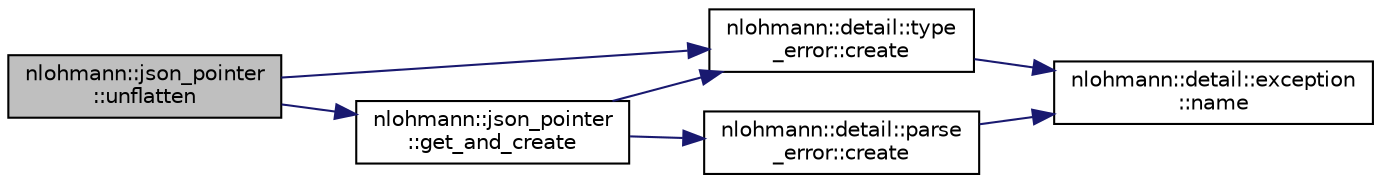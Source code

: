 digraph "nlohmann::json_pointer::unflatten"
{
 // INTERACTIVE_SVG=YES
  edge [fontname="Helvetica",fontsize="10",labelfontname="Helvetica",labelfontsize="10"];
  node [fontname="Helvetica",fontsize="10",shape=record];
  rankdir="LR";
  Node68 [label="nlohmann::json_pointer\l::unflatten",height=0.2,width=0.4,color="black", fillcolor="grey75", style="filled", fontcolor="black"];
  Node68 -> Node69 [color="midnightblue",fontsize="10",style="solid",fontname="Helvetica"];
  Node69 [label="nlohmann::detail::type\l_error::create",height=0.2,width=0.4,color="black", fillcolor="white", style="filled",URL="$classnlohmann_1_1detail_1_1type__error.html#aecc083aea4b698c33d042670ba50c10f"];
  Node69 -> Node70 [color="midnightblue",fontsize="10",style="solid",fontname="Helvetica"];
  Node70 [label="nlohmann::detail::exception\l::name",height=0.2,width=0.4,color="black", fillcolor="white", style="filled",URL="$classnlohmann_1_1detail_1_1exception.html#abf41a7e9178356314082284e6cfea278"];
  Node68 -> Node71 [color="midnightblue",fontsize="10",style="solid",fontname="Helvetica"];
  Node71 [label="nlohmann::json_pointer\l::get_and_create",height=0.2,width=0.4,color="black", fillcolor="white", style="filled",URL="$classnlohmann_1_1json__pointer.html#a583c726016f440ffe65553935c101ff5",tooltip="create and return a reference to the pointed to value "];
  Node71 -> Node72 [color="midnightblue",fontsize="10",style="solid",fontname="Helvetica"];
  Node72 [label="nlohmann::detail::parse\l_error::create",height=0.2,width=0.4,color="black", fillcolor="white", style="filled",URL="$classnlohmann_1_1detail_1_1parse__error.html#a9fd60ad6bce80fd99686ad332faefd37",tooltip="create a parse error exception "];
  Node72 -> Node70 [color="midnightblue",fontsize="10",style="solid",fontname="Helvetica"];
  Node71 -> Node69 [color="midnightblue",fontsize="10",style="solid",fontname="Helvetica"];
}
